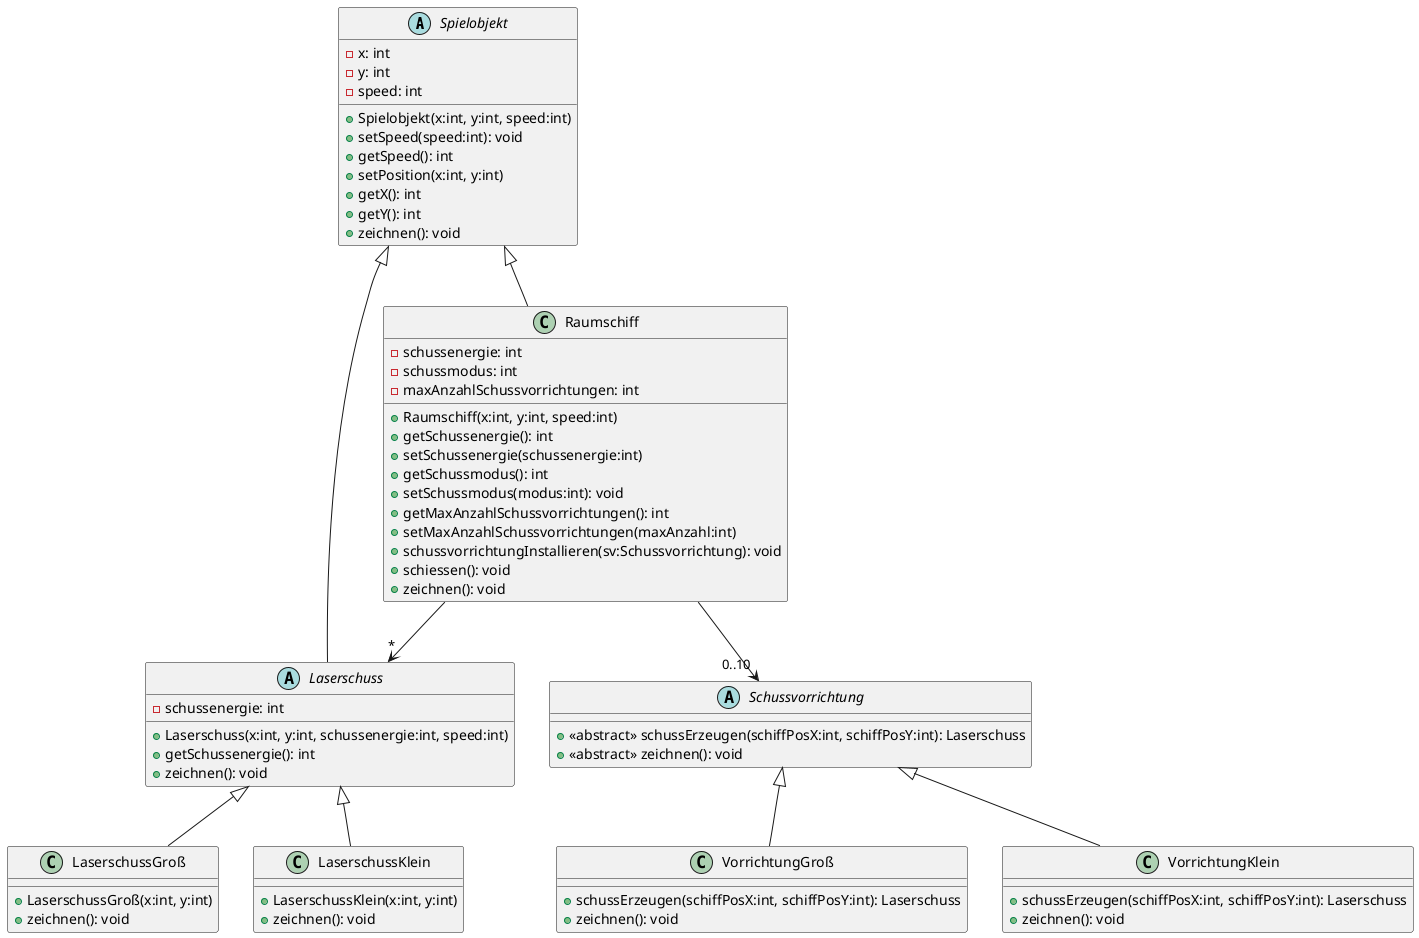 @startuml Klassendiagramm_Videothek

abstract class Spielobjekt {
    - x: int
    - y: int
    - speed: int
    + Spielobjekt(x:int, y:int, speed:int)
    + setSpeed(speed:int): void
    + getSpeed(): int
    + setPosition(x:int, y:int)
    + getX(): int
    + getY(): int
    + zeichnen(): void
}

class Raumschiff {
    - schussenergie: int
    - schussmodus: int
    - maxAnzahlSchussvorrichtungen: int
    + Raumschiff(x:int, y:int, speed:int)
    + getSchussenergie(): int
    + setSchussenergie(schussenergie:int)
    + getSchussmodus(): int
    + setSchussmodus(modus:int): void
    + getMaxAnzahlSchussvorrichtungen(): int
    + setMaxAnzahlSchussvorrichtungen(maxAnzahl:int)
    + schussvorrichtungInstallieren(sv:Schussvorrichtung): void
    + schiessen(): void
    + zeichnen(): void
}

abstract class Laserschuss {
    - schussenergie: int
    + Laserschuss(x:int, y:int, schussenergie:int, speed:int)
    + getSchussenergie(): int
    + zeichnen(): void
}

class LaserschussGroß {
    + LaserschussGroß(x:int, y:int)
    + zeichnen(): void
}

class LaserschussKlein {
    + LaserschussKlein(x:int, y:int)
    + zeichnen(): void
}

abstract class Schussvorrichtung {
    + <<abstract>> schussErzeugen(schiffPosX:int, schiffPosY:int): Laserschuss
    + <<abstract>> zeichnen(): void
}

class VorrichtungGroß {
    + schussErzeugen(schiffPosX:int, schiffPosY:int): Laserschuss
    + zeichnen(): void
}

class VorrichtungKlein {
    + schussErzeugen(schiffPosX:int, schiffPosY:int): Laserschuss
    + zeichnen(): void
}

Spielobjekt <|-- Raumschiff
Spielobjekt <|-- Laserschuss
Raumschiff --> "*" Laserschuss
Laserschuss <|-- LaserschussGroß
Laserschuss <|-- LaserschussKlein
Raumschiff --> "0..10" Schussvorrichtung 
Schussvorrichtung <|-- VorrichtungGroß
Schussvorrichtung <|-- VorrichtungKlein

@enduml